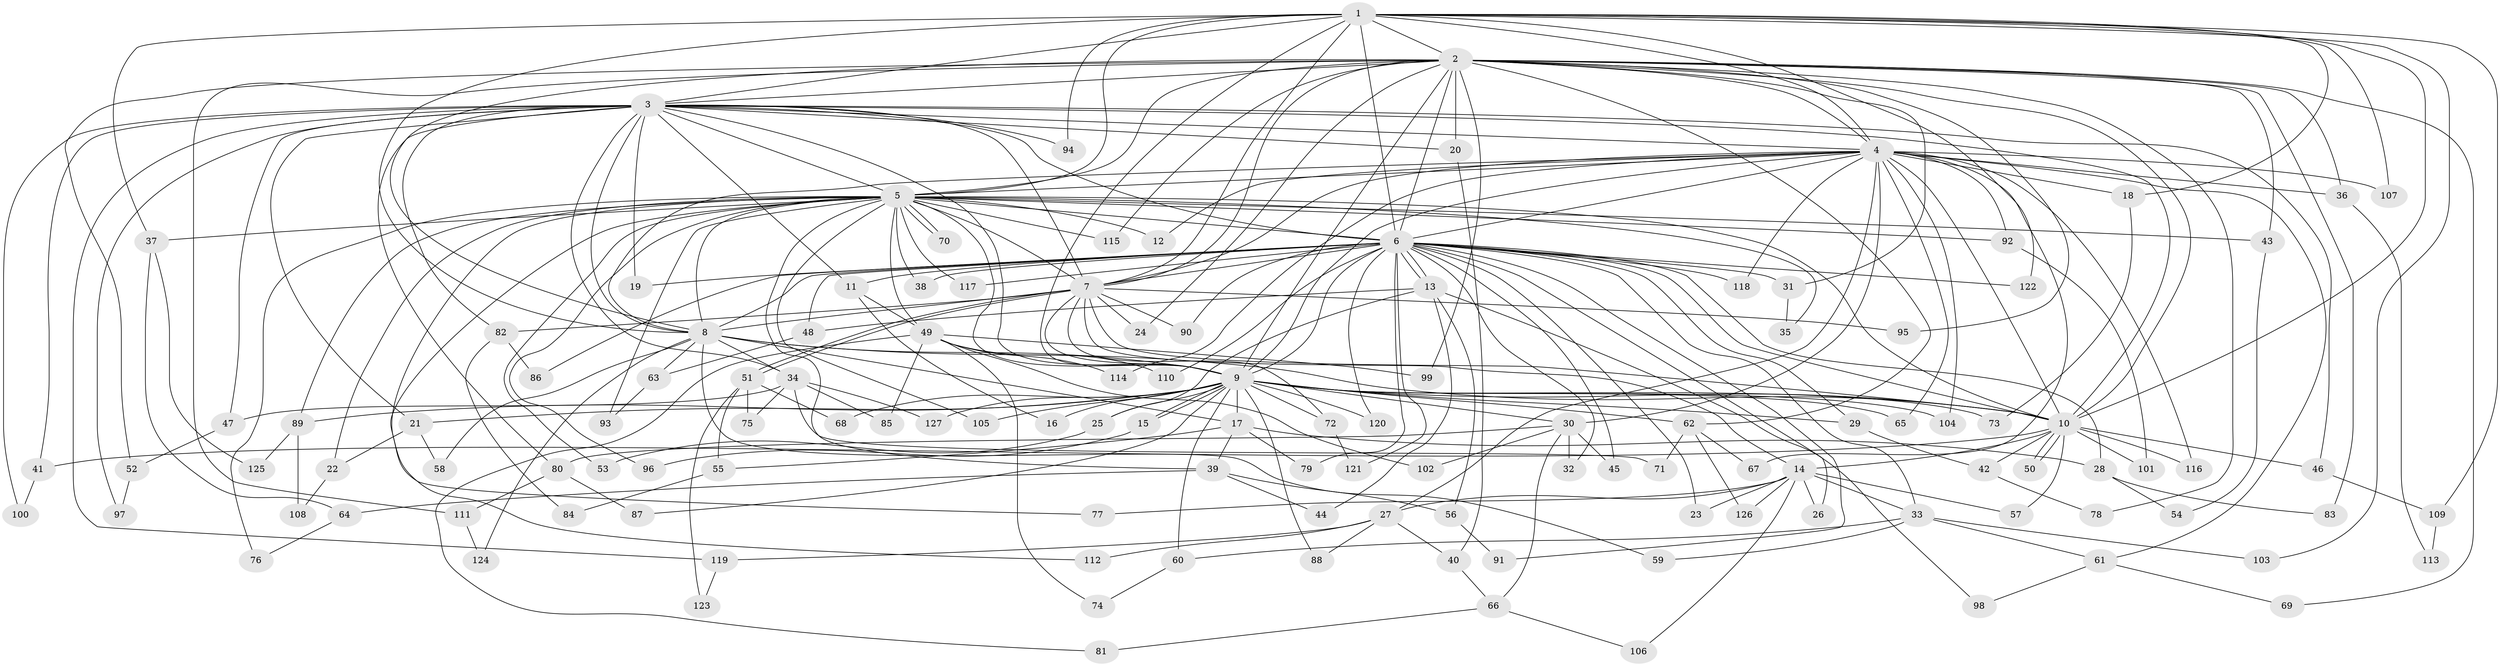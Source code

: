// coarse degree distribution, {46: 0.015625, 2: 0.4375, 4: 0.109375, 1: 0.09375, 3: 0.078125, 6: 0.046875, 7: 0.015625, 30: 0.015625, 8: 0.015625, 5: 0.09375, 9: 0.015625, 17: 0.03125, 16: 0.015625, 11: 0.015625}
// Generated by graph-tools (version 1.1) at 2025/48/03/06/25 01:48:57]
// undirected, 127 vertices, 279 edges
graph export_dot {
graph [start="1"]
  node [color=gray90,style=filled];
  1;
  2;
  3;
  4;
  5;
  6;
  7;
  8;
  9;
  10;
  11;
  12;
  13;
  14;
  15;
  16;
  17;
  18;
  19;
  20;
  21;
  22;
  23;
  24;
  25;
  26;
  27;
  28;
  29;
  30;
  31;
  32;
  33;
  34;
  35;
  36;
  37;
  38;
  39;
  40;
  41;
  42;
  43;
  44;
  45;
  46;
  47;
  48;
  49;
  50;
  51;
  52;
  53;
  54;
  55;
  56;
  57;
  58;
  59;
  60;
  61;
  62;
  63;
  64;
  65;
  66;
  67;
  68;
  69;
  70;
  71;
  72;
  73;
  74;
  75;
  76;
  77;
  78;
  79;
  80;
  81;
  82;
  83;
  84;
  85;
  86;
  87;
  88;
  89;
  90;
  91;
  92;
  93;
  94;
  95;
  96;
  97;
  98;
  99;
  100;
  101;
  102;
  103;
  104;
  105;
  106;
  107;
  108;
  109;
  110;
  111;
  112;
  113;
  114;
  115;
  116;
  117;
  118;
  119;
  120;
  121;
  122;
  123;
  124;
  125;
  126;
  127;
  1 -- 2;
  1 -- 3;
  1 -- 4;
  1 -- 5;
  1 -- 6;
  1 -- 7;
  1 -- 8;
  1 -- 9;
  1 -- 10;
  1 -- 18;
  1 -- 37;
  1 -- 94;
  1 -- 103;
  1 -- 107;
  1 -- 109;
  1 -- 122;
  2 -- 3;
  2 -- 4;
  2 -- 5;
  2 -- 6;
  2 -- 7;
  2 -- 8;
  2 -- 9;
  2 -- 10;
  2 -- 20;
  2 -- 24;
  2 -- 31;
  2 -- 36;
  2 -- 43;
  2 -- 52;
  2 -- 62;
  2 -- 69;
  2 -- 78;
  2 -- 83;
  2 -- 95;
  2 -- 99;
  2 -- 111;
  2 -- 115;
  3 -- 4;
  3 -- 5;
  3 -- 6;
  3 -- 7;
  3 -- 8;
  3 -- 9;
  3 -- 10;
  3 -- 11;
  3 -- 19;
  3 -- 20;
  3 -- 21;
  3 -- 34;
  3 -- 41;
  3 -- 46;
  3 -- 47;
  3 -- 80;
  3 -- 82;
  3 -- 94;
  3 -- 97;
  3 -- 100;
  3 -- 119;
  4 -- 5;
  4 -- 6;
  4 -- 7;
  4 -- 8;
  4 -- 9;
  4 -- 10;
  4 -- 12;
  4 -- 18;
  4 -- 27;
  4 -- 30;
  4 -- 36;
  4 -- 61;
  4 -- 65;
  4 -- 67;
  4 -- 92;
  4 -- 104;
  4 -- 107;
  4 -- 114;
  4 -- 116;
  4 -- 118;
  5 -- 6;
  5 -- 7;
  5 -- 8;
  5 -- 9;
  5 -- 10;
  5 -- 12;
  5 -- 22;
  5 -- 35;
  5 -- 37;
  5 -- 38;
  5 -- 39;
  5 -- 43;
  5 -- 49;
  5 -- 53;
  5 -- 70;
  5 -- 70;
  5 -- 76;
  5 -- 77;
  5 -- 89;
  5 -- 92;
  5 -- 93;
  5 -- 96;
  5 -- 105;
  5 -- 112;
  5 -- 115;
  5 -- 117;
  6 -- 7;
  6 -- 8;
  6 -- 9;
  6 -- 10;
  6 -- 11;
  6 -- 13;
  6 -- 13;
  6 -- 19;
  6 -- 23;
  6 -- 26;
  6 -- 28;
  6 -- 29;
  6 -- 31;
  6 -- 32;
  6 -- 33;
  6 -- 38;
  6 -- 45;
  6 -- 48;
  6 -- 79;
  6 -- 86;
  6 -- 90;
  6 -- 91;
  6 -- 110;
  6 -- 117;
  6 -- 118;
  6 -- 120;
  6 -- 121;
  6 -- 122;
  7 -- 8;
  7 -- 9;
  7 -- 10;
  7 -- 14;
  7 -- 24;
  7 -- 51;
  7 -- 51;
  7 -- 72;
  7 -- 82;
  7 -- 90;
  7 -- 95;
  8 -- 9;
  8 -- 10;
  8 -- 17;
  8 -- 34;
  8 -- 58;
  8 -- 59;
  8 -- 63;
  8 -- 124;
  9 -- 10;
  9 -- 15;
  9 -- 15;
  9 -- 16;
  9 -- 17;
  9 -- 21;
  9 -- 25;
  9 -- 29;
  9 -- 30;
  9 -- 60;
  9 -- 62;
  9 -- 65;
  9 -- 68;
  9 -- 72;
  9 -- 73;
  9 -- 87;
  9 -- 88;
  9 -- 89;
  9 -- 104;
  9 -- 105;
  9 -- 120;
  9 -- 127;
  10 -- 14;
  10 -- 41;
  10 -- 42;
  10 -- 46;
  10 -- 50;
  10 -- 50;
  10 -- 57;
  10 -- 101;
  10 -- 116;
  11 -- 16;
  11 -- 49;
  13 -- 25;
  13 -- 44;
  13 -- 48;
  13 -- 56;
  13 -- 98;
  14 -- 23;
  14 -- 26;
  14 -- 27;
  14 -- 33;
  14 -- 57;
  14 -- 77;
  14 -- 106;
  14 -- 126;
  15 -- 96;
  17 -- 28;
  17 -- 39;
  17 -- 55;
  17 -- 79;
  18 -- 73;
  20 -- 40;
  21 -- 22;
  21 -- 58;
  22 -- 108;
  25 -- 53;
  27 -- 40;
  27 -- 88;
  27 -- 112;
  27 -- 119;
  28 -- 54;
  28 -- 83;
  29 -- 42;
  30 -- 32;
  30 -- 45;
  30 -- 66;
  30 -- 80;
  30 -- 102;
  31 -- 35;
  33 -- 59;
  33 -- 60;
  33 -- 61;
  33 -- 103;
  34 -- 47;
  34 -- 71;
  34 -- 75;
  34 -- 85;
  34 -- 127;
  36 -- 113;
  37 -- 64;
  37 -- 125;
  39 -- 44;
  39 -- 56;
  39 -- 64;
  40 -- 66;
  41 -- 100;
  42 -- 78;
  43 -- 54;
  46 -- 109;
  47 -- 52;
  48 -- 63;
  49 -- 74;
  49 -- 81;
  49 -- 85;
  49 -- 99;
  49 -- 102;
  49 -- 110;
  49 -- 114;
  51 -- 55;
  51 -- 68;
  51 -- 75;
  51 -- 123;
  52 -- 97;
  55 -- 84;
  56 -- 91;
  60 -- 74;
  61 -- 69;
  61 -- 98;
  62 -- 67;
  62 -- 71;
  62 -- 126;
  63 -- 93;
  64 -- 76;
  66 -- 81;
  66 -- 106;
  72 -- 121;
  80 -- 87;
  80 -- 111;
  82 -- 84;
  82 -- 86;
  89 -- 108;
  89 -- 125;
  92 -- 101;
  109 -- 113;
  111 -- 124;
  119 -- 123;
}
